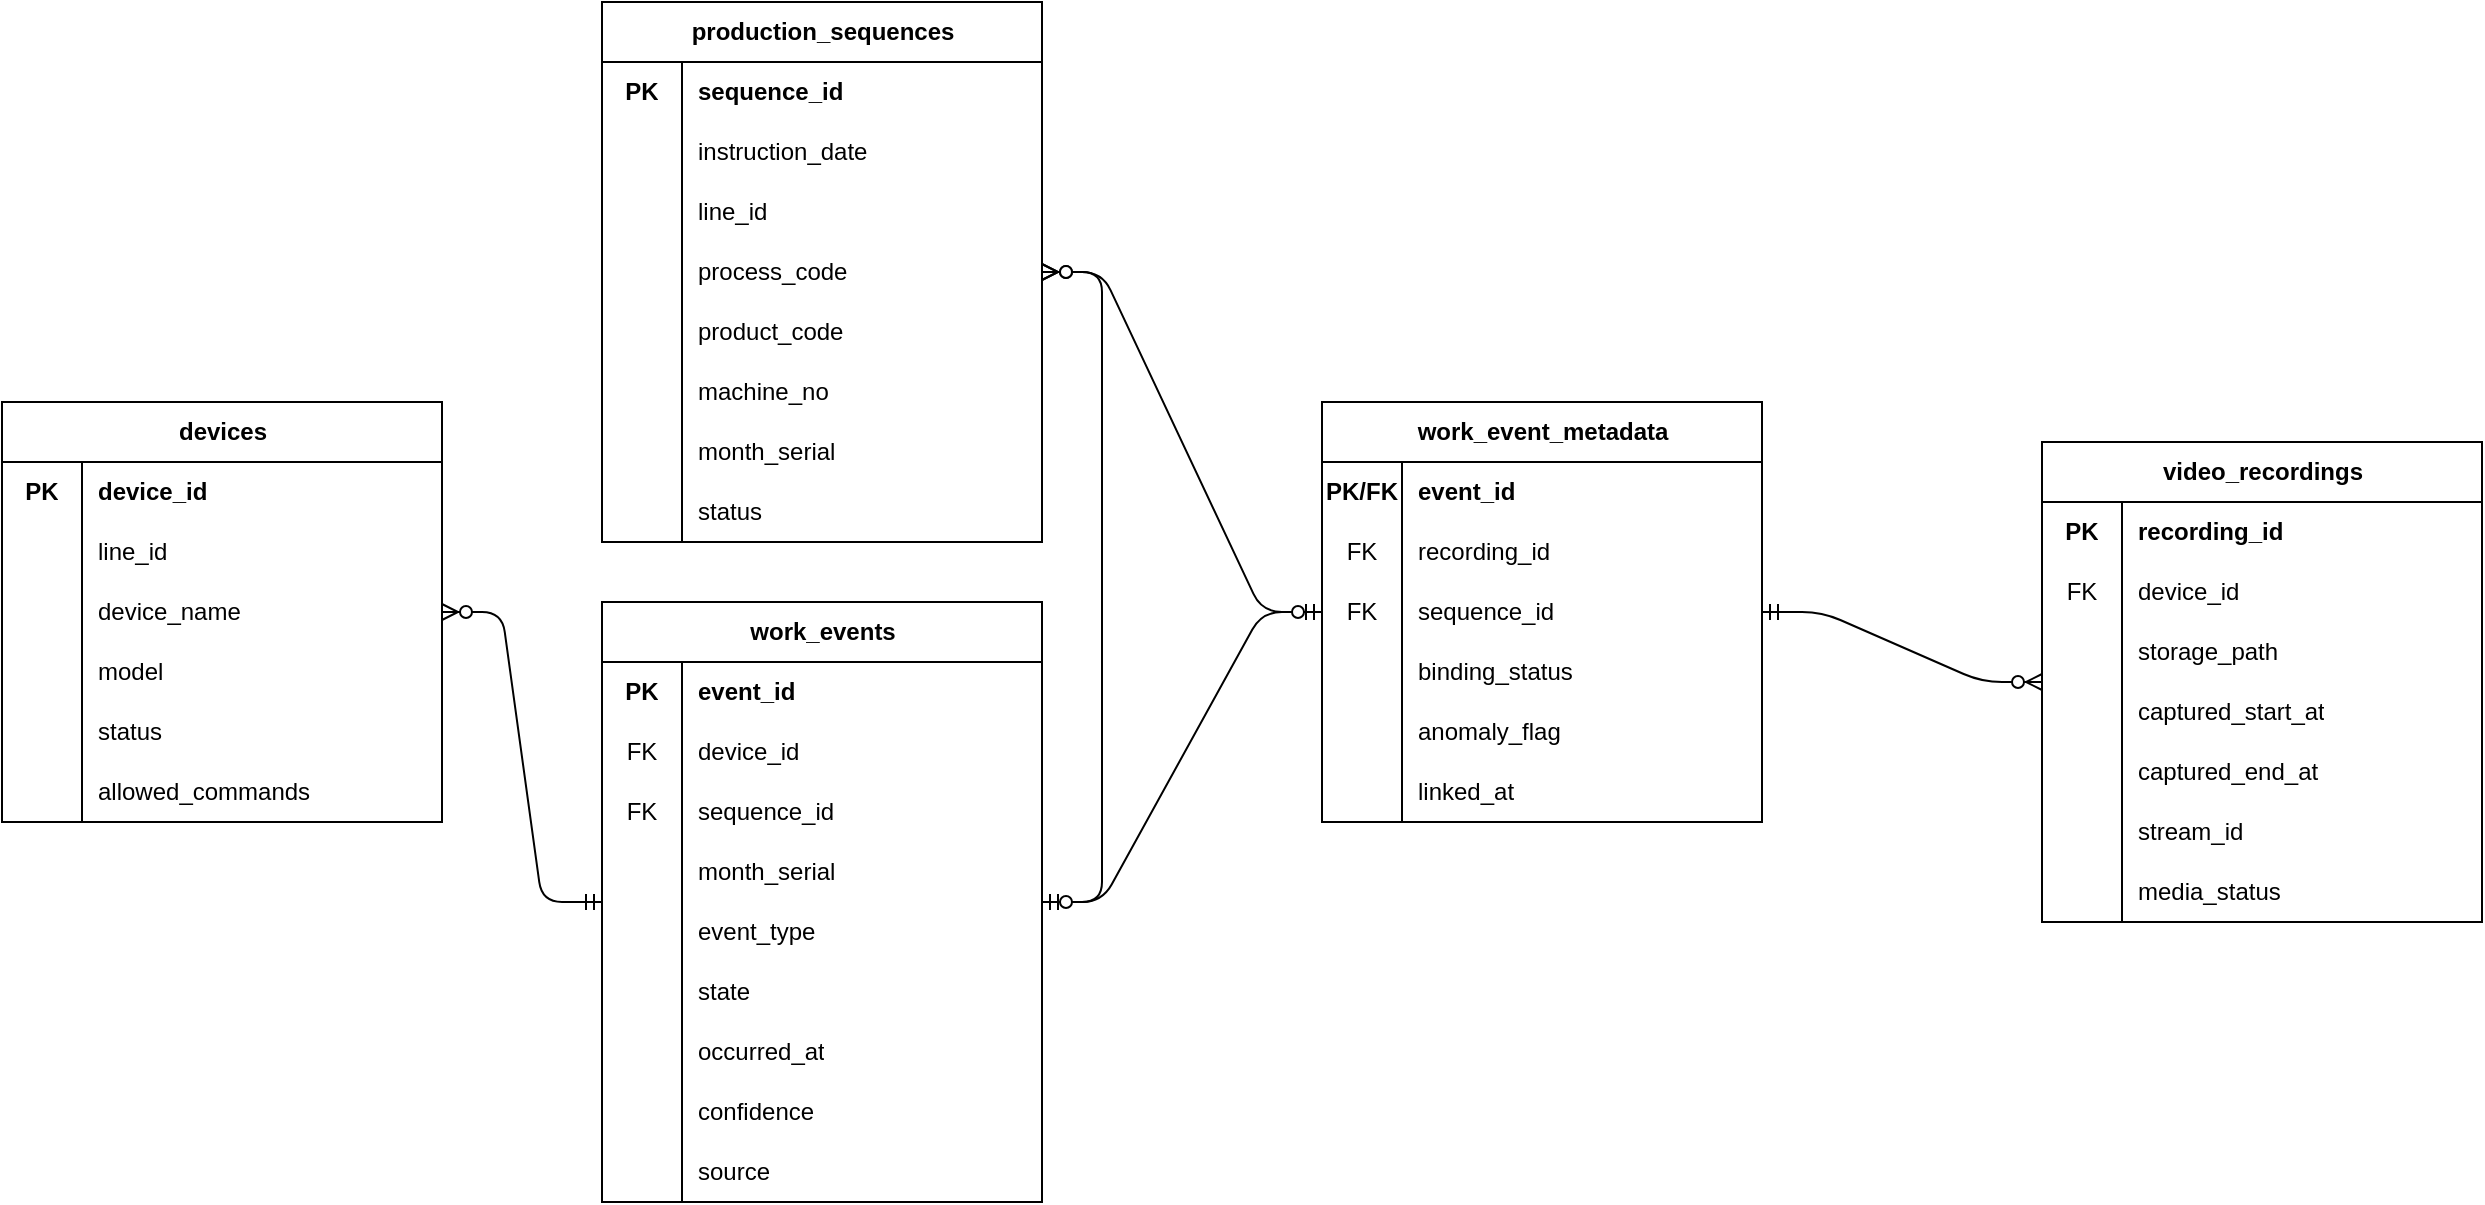 <?xml version="1.0" encoding="UTF-8"?>
<mxfile version="21.7.5" editor="diagramly" type="device">
  <diagram id="-ocutPwVZ4mE1gF3Qy0z" name="ER Diagram">
    <mxGraphModel dx="1200" dy="800" grid="1" gridSize="10" guides="1" tooltips="1" connect="1" arrows="1" fold="1" page="1" pageScale="1" pageWidth="1169" pageHeight="827" math="0" shadow="0">
      <root>
        <mxCell id="0" />
        <mxCell id="1" parent="0" />
        <mxCell id="c2" value="devices" style="shape=table;startSize=30;container=1;collapsible=1;childLayout=tableLayout;fixedRows=1;rowLines=0;fontStyle=1;align=center;resizeLast=1;html=1;" vertex="1" parent="1">
          <mxGeometry x="80" y="320" width="220" height="210" as="geometry">
            <mxRectangle x="80" y="320" width="90" height="30" as="alternateBounds" />
          </mxGeometry>
        </mxCell>
        <mxCell id="c3" value="" style="shape=tableRow;horizontal=0;startSize=0;swimlaneHead=0;swimlaneBody=0;fillColor=none;collapsible=0;dropTarget=0;points=[[0,0.5],[1,0.5]];portConstraint=eastwest;top=0;left=0;right=0;bottom=0;" vertex="1" parent="c2">
          <mxGeometry y="30" width="220" height="30" as="geometry" />
        </mxCell>
        <mxCell id="c4" value="PK" style="shape=partialRectangle;connectable=0;fillColor=none;top=0;left=0;bottom=0;right=0;fontStyle=1;overflow=hidden;whiteSpace=wrap;html=1;" vertex="1" parent="c3">
          <mxGeometry width="40" height="30" as="geometry" />
        </mxCell>
        <mxCell id="c5" value="device_id" style="shape=partialRectangle;connectable=0;fillColor=none;top=0;left=0;bottom=0;right=0;align=left;spacingLeft=6;fontStyle=1;overflow=hidden;whiteSpace=wrap;html=1;" vertex="1" parent="c3">
          <mxGeometry x="40" width="180" height="30" as="geometry" />
        </mxCell>
        <mxCell id="c6" value="" style="shape=tableRow;horizontal=0;startSize=0;swimlaneHead=0;swimlaneBody=0;fillColor=none;collapsible=0;dropTarget=0;points=[[0,0.5],[1,0.5]];portConstraint=eastwest;top=0;left=0;right=0;bottom=0;" vertex="1" parent="c2">
          <mxGeometry y="60" width="220" height="30" as="geometry" />
        </mxCell>
        <mxCell id="c7" value="" style="shape=partialRectangle;connectable=0;fillColor=none;top=0;left=0;bottom=0;right=0;overflow=hidden;whiteSpace=wrap;html=1;" vertex="1" parent="c6">
          <mxGeometry width="40" height="30" as="geometry" />
        </mxCell>
        <mxCell id="c8" value="line_id" style="shape=partialRectangle;connectable=0;fillColor=none;top=0;left=0;bottom=0;right=0;align=left;spacingLeft=6;overflow=hidden;whiteSpace=wrap;html=1;" vertex="1" parent="c6">
          <mxGeometry x="40" width="180" height="30" as="geometry" />
        </mxCell>
        <mxCell id="c9" value="" style="shape=tableRow;horizontal=0;startSize=0;swimlaneHead=0;swimlaneBody=0;fillColor=none;collapsible=0;dropTarget=0;points=[[0,0.5],[1,0.5]];portConstraint=eastwest;top=0;left=0;right=0;bottom=0;" vertex="1" parent="c2">
          <mxGeometry y="90" width="220" height="30" as="geometry" />
        </mxCell>
        <mxCell id="c10" value="" style="shape=partialRectangle;connectable=0;fillColor=none;top=0;left=0;bottom=0;right=0;overflow=hidden;whiteSpace=wrap;html=1;" vertex="1" parent="c9">
          <mxGeometry width="40" height="30" as="geometry" />
        </mxCell>
        <mxCell id="c11" value="device_name" style="shape=partialRectangle;connectable=0;fillColor=none;top=0;left=0;bottom=0;right=0;align=left;spacingLeft=6;overflow=hidden;whiteSpace=wrap;html=1;" vertex="1" parent="c9">
          <mxGeometry x="40" width="180" height="30" as="geometry" />
        </mxCell>
        <mxCell id="c12" value="" style="shape=tableRow;horizontal=0;startSize=0;swimlaneHead=0;swimlaneBody=0;fillColor=none;collapsible=0;dropTarget=0;points=[[0,0.5],[1,0.5]];portConstraint=eastwest;top=0;left=0;right=0;bottom=0;" vertex="1" parent="c2">
          <mxGeometry y="120" width="220" height="30" as="geometry" />
        </mxCell>
        <mxCell id="c13" value="" style="shape=partialRectangle;connectable=0;fillColor=none;top=0;left=0;bottom=0;right=0;overflow=hidden;whiteSpace=wrap;html=1;" vertex="1" parent="c12">
          <mxGeometry width="40" height="30" as="geometry" />
        </mxCell>
        <mxCell id="c14" value="model" style="shape=partialRectangle;connectable=0;fillColor=none;top=0;left=0;bottom=0;right=0;align=left;spacingLeft=6;overflow=hidden;whiteSpace=wrap;html=1;" vertex="1" parent="c12">
          <mxGeometry x="40" width="180" height="30" as="geometry" />
        </mxCell>
        <mxCell id="c15" value="" style="shape=tableRow;horizontal=0;startSize=0;swimlaneHead=0;swimlaneBody=0;fillColor=none;collapsible=0;dropTarget=0;points=[[0,0.5],[1,0.5]];portConstraint=eastwest;top=0;left=0;right=0;bottom=0;" vertex="1" parent="c2">
          <mxGeometry y="150" width="220" height="30" as="geometry" />
        </mxCell>
        <mxCell id="c16" value="" style="shape=partialRectangle;connectable=0;fillColor=none;top=0;left=0;bottom=0;right=0;overflow=hidden;whiteSpace=wrap;html=1;" vertex="1" parent="c15">
          <mxGeometry width="40" height="30" as="geometry" />
        </mxCell>
        <mxCell id="c17" value="status" style="shape=partialRectangle;connectable=0;fillColor=none;top=0;left=0;bottom=0;right=0;align=left;spacingLeft=6;overflow=hidden;whiteSpace=wrap;html=1;" vertex="1" parent="c15">
          <mxGeometry x="40" width="180" height="30" as="geometry" />
        </mxCell>
        <mxCell id="c18" value="" style="shape=tableRow;horizontal=0;startSize=0;swimlaneHead=0;swimlaneBody=0;fillColor=none;collapsible=0;dropTarget=0;points=[[0,0.5],[1,0.5]];portConstraint=eastwest;top=0;left=0;right=0;bottom=1;" vertex="1" parent="c2">
          <mxGeometry y="180" width="220" height="30" as="geometry" />
        </mxCell>
        <mxCell id="c19" value="" style="shape=partialRectangle;connectable=0;fillColor=none;top=0;left=0;bottom=0;right=0;overflow=hidden;whiteSpace=wrap;html=1;" vertex="1" parent="c18">
          <mxGeometry width="40" height="30" as="geometry" />
        </mxCell>
        <mxCell id="c20" value="allowed_commands" style="shape=partialRectangle;connectable=0;fillColor=none;top=0;left=0;bottom=0;right=0;align=left;spacingLeft=6;overflow=hidden;whiteSpace=wrap;html=1;" vertex="1" parent="c18">
          <mxGeometry x="40" width="180" height="30" as="geometry" />
        </mxCell>
        <mxCell id="c21" value="production_sequences" style="shape=table;startSize=30;container=1;collapsible=1;childLayout=tableLayout;fixedRows=1;rowLines=0;fontStyle=1;align=center;resizeLast=1;html=1;" vertex="1" parent="1">
          <mxGeometry x="380" y="120" width="220" height="270" as="geometry">
            <mxRectangle x="380" y="120" width="90" height="30" as="alternateBounds" />
          </mxGeometry>
        </mxCell>
        <mxCell id="c22" value="" style="shape=tableRow;horizontal=0;startSize=0;swimlaneHead=0;swimlaneBody=0;fillColor=none;collapsible=0;dropTarget=0;points=[[0,0.5],[1,0.5]];portConstraint=eastwest;top=0;left=0;right=0;bottom=0;" vertex="1" parent="c21">
          <mxGeometry y="30" width="220" height="30" as="geometry" />
        </mxCell>
        <mxCell id="c23" value="PK" style="shape=partialRectangle;connectable=0;fillColor=none;top=0;left=0;bottom=0;right=0;fontStyle=1;overflow=hidden;whiteSpace=wrap;html=1;" vertex="1" parent="c22">
          <mxGeometry width="40" height="30" as="geometry" />
        </mxCell>
        <mxCell id="c24" value="sequence_id" style="shape=partialRectangle;connectable=0;fillColor=none;top=0;left=0;bottom=0;right=0;align=left;spacingLeft=6;fontStyle=1;overflow=hidden;whiteSpace=wrap;html=1;" vertex="1" parent="c22">
          <mxGeometry x="40" width="180" height="30" as="geometry" />
        </mxCell>
        <mxCell id="c25" value="" style="shape=tableRow;horizontal=0;startSize=0;swimlaneHead=0;swimlaneBody=0;fillColor=none;collapsible=0;dropTarget=0;points=[[0,0.5],[1,0.5]];portConstraint=eastwest;top=0;left=0;right=0;bottom=0;" vertex="1" parent="c21">
          <mxGeometry y="60" width="220" height="30" as="geometry" />
        </mxCell>
        <mxCell id="c26" value="" style="shape=partialRectangle;connectable=0;fillColor=none;top=0;left=0;bottom=0;right=0;overflow=hidden;whiteSpace=wrap;html=1;" vertex="1" parent="c25">
          <mxGeometry width="40" height="30" as="geometry" />
        </mxCell>
        <mxCell id="c27" value="instruction_date" style="shape=partialRectangle;connectable=0;fillColor=none;top=0;left=0;bottom=0;right=0;align=left;spacingLeft=6;overflow=hidden;whiteSpace=wrap;html=1;" vertex="1" parent="c25">
          <mxGeometry x="40" width="180" height="30" as="geometry" />
        </mxCell>
        <mxCell id="c28" value="" style="shape=tableRow;horizontal=0;startSize=0;swimlaneHead=0;swimlaneBody=0;fillColor=none;collapsible=0;dropTarget=0;points=[[0,0.5],[1,0.5]];portConstraint=eastwest;top=0;left=0;right=0;bottom=0;" vertex="1" parent="c21">
          <mxGeometry y="90" width="220" height="30" as="geometry" />
        </mxCell>
        <mxCell id="c29" value="" style="shape=partialRectangle;connectable=0;fillColor=none;top=0;left=0;bottom=0;right=0;overflow=hidden;whiteSpace=wrap;html=1;" vertex="1" parent="c28">
          <mxGeometry width="40" height="30" as="geometry" />
        </mxCell>
        <mxCell id="c30" value="line_id" style="shape=partialRectangle;connectable=0;fillColor=none;top=0;left=0;bottom=0;right=0;align=left;spacingLeft=6;overflow=hidden;whiteSpace=wrap;html=1;" vertex="1" parent="c28">
          <mxGeometry x="40" width="180" height="30" as="geometry" />
        </mxCell>
        <mxCell id="c31" value="" style="shape=tableRow;horizontal=0;startSize=0;swimlaneHead=0;swimlaneBody=0;fillColor=none;collapsible=0;dropTarget=0;points=[[0,0.5],[1,0.5]];portConstraint=eastwest;top=0;left=0;right=0;bottom=0;" vertex="1" parent="c21">
          <mxGeometry y="120" width="220" height="30" as="geometry" />
        </mxCell>
        <mxCell id="c32" value="" style="shape=partialRectangle;connectable=0;fillColor=none;top=0;left=0;bottom=0;right=0;overflow=hidden;whiteSpace=wrap;html=1;" vertex="1" parent="c31">
          <mxGeometry width="40" height="30" as="geometry" />
        </mxCell>
        <mxCell id="c33" value="process_code" style="shape=partialRectangle;connectable=0;fillColor=none;top=0;left=0;bottom=0;right=0;align=left;spacingLeft=6;overflow=hidden;whiteSpace=wrap;html=1;" vertex="1" parent="c31">
          <mxGeometry x="40" width="180" height="30" as="geometry" />
        </mxCell>
        <mxCell id="c34" value="" style="shape=tableRow;horizontal=0;startSize=0;swimlaneHead=0;swimlaneBody=0;fillColor=none;collapsible=0;dropTarget=0;points=[[0,0.5],[1,0.5]];portConstraint=eastwest;top=0;left=0;right=0;bottom=0;" vertex="1" parent="c21">
          <mxGeometry y="150" width="220" height="30" as="geometry" />
        </mxCell>
        <mxCell id="c35" value="" style="shape=partialRectangle;connectable=0;fillColor=none;top=0;left=0;bottom=0;right=0;overflow=hidden;whiteSpace=wrap;html=1;" vertex="1" parent="c34">
          <mxGeometry width="40" height="30" as="geometry" />
        </mxCell>
        <mxCell id="c36" value="product_code" style="shape=partialRectangle;connectable=0;fillColor=none;top=0;left=0;bottom=0;right=0;align=left;spacingLeft=6;overflow=hidden;whiteSpace=wrap;html=1;" vertex="1" parent="c34">
          <mxGeometry x="40" width="180" height="30" as="geometry" />
        </mxCell>
        <mxCell id="c37" value="" style="shape=tableRow;horizontal=0;startSize=0;swimlaneHead=0;swimlaneBody=0;fillColor=none;collapsible=0;dropTarget=0;points=[[0,0.5],[1,0.5]];portConstraint=eastwest;top=0;left=0;right=0;bottom=0;" vertex="1" parent="c21">
          <mxGeometry y="180" width="220" height="30" as="geometry" />
        </mxCell>
        <mxCell id="c38" value="" style="shape=partialRectangle;connectable=0;fillColor=none;top=0;left=0;bottom=0;right=0;overflow=hidden;whiteSpace=wrap;html=1;" vertex="1" parent="c37">
          <mxGeometry width="40" height="30" as="geometry" />
        </mxCell>
        <mxCell id="c39" value="machine_no" style="shape=partialRectangle;connectable=0;fillColor=none;top=0;left=0;bottom=0;right=0;align=left;spacingLeft=6;overflow=hidden;whiteSpace=wrap;html=1;" vertex="1" parent="c37">
          <mxGeometry x="40" width="180" height="30" as="geometry" />
        </mxCell>
        <mxCell id="c40" value="" style="shape=tableRow;horizontal=0;startSize=0;swimlaneHead=0;swimlaneBody=0;fillColor=none;collapsible=0;dropTarget=0;points=[[0,0.5],[1,0.5]];portConstraint=eastwest;top=0;left=0;right=0;bottom=0;" vertex="1" parent="c21">
          <mxGeometry y="210" width="220" height="30" as="geometry" />
        </mxCell>
        <mxCell id="c41" value="" style="shape=partialRectangle;connectable=0;fillColor=none;top=0;left=0;bottom=0;right=0;overflow=hidden;whiteSpace=wrap;html=1;" vertex="1" parent="c40">
          <mxGeometry width="40" height="30" as="geometry" />
        </mxCell>
        <mxCell id="c42" value="month_serial" style="shape=partialRectangle;connectable=0;fillColor=none;top=0;left=0;bottom=0;right=0;align=left;spacingLeft=6;overflow=hidden;whiteSpace=wrap;html=1;" vertex="1" parent="c40">
          <mxGeometry x="40" width="180" height="30" as="geometry" />
        </mxCell>
        <mxCell id="c43" value="" style="shape=tableRow;horizontal=0;startSize=0;swimlaneHead=0;swimlaneBody=0;fillColor=none;collapsible=0;dropTarget=0;points=[[0,0.5],[1,0.5]];portConstraint=eastwest;top=0;left=0;right=0;bottom=1;" vertex="1" parent="c21">
          <mxGeometry y="240" width="220" height="30" as="geometry" />
        </mxCell>
        <mxCell id="c44" value="" style="shape=partialRectangle;connectable=0;fillColor=none;top=0;left=0;bottom=0;right=0;overflow=hidden;whiteSpace=wrap;html=1;" vertex="1" parent="c43">
          <mxGeometry width="40" height="30" as="geometry" />
        </mxCell>
        <mxCell id="c45" value="status" style="shape=partialRectangle;connectable=0;fillColor=none;top=0;left=0;bottom=0;right=0;align=left;spacingLeft=6;overflow=hidden;whiteSpace=wrap;html=1;" vertex="1" parent="c43">
          <mxGeometry x="40" width="180" height="30" as="geometry" />
        </mxCell>
        <mxCell id="c46" value="work_events" style="shape=table;startSize=30;container=1;collapsible=1;childLayout=tableLayout;fixedRows=1;rowLines=0;fontStyle=1;align=center;resizeLast=1;html=1;" vertex="1" parent="1">
          <mxGeometry x="380" y="420" width="220" height="300" as="geometry">
            <mxRectangle x="380" y="420" width="90" height="30" as="alternateBounds" />
          </mxGeometry>
        </mxCell>
        <mxCell id="c47" value="" style="shape=tableRow;horizontal=0;startSize=0;swimlaneHead=0;swimlaneBody=0;fillColor=none;collapsible=0;dropTarget=0;points=[[0,0.5],[1,0.5]];portConstraint=eastwest;top=0;left=0;right=0;bottom=0;" vertex="1" parent="c46">
          <mxGeometry y="30" width="220" height="30" as="geometry" />
        </mxCell>
        <mxCell id="c48" value="PK" style="shape=partialRectangle;connectable=0;fillColor=none;top=0;left=0;bottom=0;right=0;fontStyle=1;overflow=hidden;whiteSpace=wrap;html=1;" vertex="1" parent="c47">
          <mxGeometry width="40" height="30" as="geometry" />
        </mxCell>
        <mxCell id="c49" value="event_id" style="shape=partialRectangle;connectable=0;fillColor=none;top=0;left=0;bottom=0;right=0;align=left;spacingLeft=6;fontStyle=1;overflow=hidden;whiteSpace=wrap;html=1;" vertex="1" parent="c47">
          <mxGeometry x="40" width="180" height="30" as="geometry" />
        </mxCell>
        <mxCell id="c50" value="" style="shape=tableRow;horizontal=0;startSize=0;swimlaneHead=0;swimlaneBody=0;fillColor=none;collapsible=0;dropTarget=0;points=[[0,0.5],[1,0.5]];portConstraint=eastwest;top=0;left=0;right=0;bottom=0;" vertex="1" parent="c46">
          <mxGeometry y="60" width="220" height="30" as="geometry" />
        </mxCell>
        <mxCell id="c51" value="FK" style="shape=partialRectangle;connectable=0;fillColor=none;top=0;left=0;bottom=0;right=0;overflow=hidden;whiteSpace=wrap;html=1;" vertex="1" parent="c50">
          <mxGeometry width="40" height="30" as="geometry" />
        </mxCell>
        <mxCell id="c52" value="device_id" style="shape=partialRectangle;connectable=0;fillColor=none;top=0;left=0;bottom=0;right=0;align=left;spacingLeft=6;overflow=hidden;whiteSpace=wrap;html=1;" vertex="1" parent="c50">
          <mxGeometry x="40" width="180" height="30" as="geometry" />
        </mxCell>
        <mxCell id="c53" value="" style="shape=tableRow;horizontal=0;startSize=0;swimlaneHead=0;swimlaneBody=0;fillColor=none;collapsible=0;dropTarget=0;points=[[0,0.5],[1,0.5]];portConstraint=eastwest;top=0;left=0;right=0;bottom=0;" vertex="1" parent="c46">
          <mxGeometry y="90" width="220" height="30" as="geometry" />
        </mxCell>
        <mxCell id="c54" value="FK" style="shape=partialRectangle;connectable=0;fillColor=none;top=0;left=0;bottom=0;right=0;overflow=hidden;whiteSpace=wrap;html=1;" vertex="1" parent="c53">
          <mxGeometry width="40" height="30" as="geometry" />
        </mxCell>
        <mxCell id="c55" value="sequence_id" style="shape=partialRectangle;connectable=0;fillColor=none;top=0;left=0;bottom=0;right=0;align=left;spacingLeft=6;overflow=hidden;whiteSpace=wrap;html=1;" vertex="1" parent="c53">
          <mxGeometry x="40" width="180" height="30" as="geometry" />
        </mxCell>
        <mxCell id="c56" value="" style="shape=tableRow;horizontal=0;startSize=0;swimlaneHead=0;swimlaneBody=0;fillColor=none;collapsible=0;dropTarget=0;points=[[0,0.5],[1,0.5]];portConstraint=eastwest;top=0;left=0;right=0;bottom=0;" vertex="1" parent="c46">
          <mxGeometry y="120" width="220" height="30" as="geometry" />
        </mxCell>
        <mxCell id="c57" value="" style="shape=partialRectangle;connectable=0;fillColor=none;top=0;left=0;bottom=0;right=0;overflow=hidden;whiteSpace=wrap;html=1;" vertex="1" parent="c56">
          <mxGeometry width="40" height="30" as="geometry" />
        </mxCell>
        <mxCell id="c58" value="month_serial" style="shape=partialRectangle;connectable=0;fillColor=none;top=0;left=0;bottom=0;right=0;align=left;spacingLeft=6;overflow=hidden;whiteSpace=wrap;html=1;" vertex="1" parent="c56">
          <mxGeometry x="40" width="180" height="30" as="geometry" />
        </mxCell>
        <mxCell id="c59" value="" style="shape=tableRow;horizontal=0;startSize=0;swimlaneHead=0;swimlaneBody=0;fillColor=none;collapsible=0;dropTarget=0;points=[[0,0.5],[1,0.5]];portConstraint=eastwest;top=0;left=0;right=0;bottom=0;" vertex="1" parent="c46">
          <mxGeometry y="150" width="220" height="30" as="geometry" />
        </mxCell>
        <mxCell id="c60" value="" style="shape=partialRectangle;connectable=0;fillColor=none;top=0;left=0;bottom=0;right=0;overflow=hidden;whiteSpace=wrap;html=1;" vertex="1" parent="c59">
          <mxGeometry width="40" height="30" as="geometry" />
        </mxCell>
        <mxCell id="c61" value="event_type" style="shape=partialRectangle;connectable=0;fillColor=none;top=0;left=0;bottom=0;right=0;align=left;spacingLeft=6;overflow=hidden;whiteSpace=wrap;html=1;" vertex="1" parent="c59">
          <mxGeometry x="40" width="180" height="30" as="geometry" />
        </mxCell>
        <mxCell id="c62" value="" style="shape=tableRow;horizontal=0;startSize=0;swimlaneHead=0;swimlaneBody=0;fillColor=none;collapsible=0;dropTarget=0;points=[[0,0.5],[1,0.5]];portConstraint=eastwest;top=0;left=0;right=0;bottom=0;" vertex="1" parent="c46">
          <mxGeometry y="180" width="220" height="30" as="geometry" />
        </mxCell>
        <mxCell id="c63" value="" style="shape=partialRectangle;connectable=0;fillColor=none;top=0;left=0;bottom=0;right=0;overflow=hidden;whiteSpace=wrap;html=1;" vertex="1" parent="c62">
          <mxGeometry width="40" height="30" as="geometry" />
        </mxCell>
        <mxCell id="c64" value="state" style="shape=partialRectangle;connectable=0;fillColor=none;top=0;left=0;bottom=0;right=0;align=left;spacingLeft=6;overflow=hidden;whiteSpace=wrap;html=1;" vertex="1" parent="c62">
          <mxGeometry x="40" width="180" height="30" as="geometry" />
        </mxCell>
        <mxCell id="c65" value="" style="shape=tableRow;horizontal=0;startSize=0;swimlaneHead=0;swimlaneBody=0;fillColor=none;collapsible=0;dropTarget=0;points=[[0,0.5],[1,0.5]];portConstraint=eastwest;top=0;left=0;right=0;bottom=0;" vertex="1" parent="c46">
          <mxGeometry y="210" width="220" height="30" as="geometry" />
        </mxCell>
        <mxCell id="c66" value="" style="shape=partialRectangle;connectable=0;fillColor=none;top=0;left=0;bottom=0;right=0;overflow=hidden;whiteSpace=wrap;html=1;" vertex="1" parent="c65">
          <mxGeometry width="40" height="30" as="geometry" />
        </mxCell>
        <mxCell id="c67" value="occurred_at" style="shape=partialRectangle;connectable=0;fillColor=none;top=0;left=0;bottom=0;right=0;align=left;spacingLeft=6;overflow=hidden;whiteSpace=wrap;html=1;" vertex="1" parent="c65">
          <mxGeometry x="40" width="180" height="30" as="geometry" />
        </mxCell>
        <mxCell id="c68" value="" style="shape=tableRow;horizontal=0;startSize=0;swimlaneHead=0;swimlaneBody=0;fillColor=none;collapsible=0;dropTarget=0;points=[[0,0.5],[1,0.5]];portConstraint=eastwest;top=0;left=0;right=0;bottom=0;" vertex="1" parent="c46">
          <mxGeometry y="240" width="220" height="30" as="geometry" />
        </mxCell>
        <mxCell id="c69" value="" style="shape=partialRectangle;connectable=0;fillColor=none;top=0;left=0;bottom=0;right=0;overflow=hidden;whiteSpace=wrap;html=1;" vertex="1" parent="c68">
          <mxGeometry width="40" height="30" as="geometry" />
        </mxCell>
        <mxCell id="c70" value="confidence" style="shape=partialRectangle;connectable=0;fillColor=none;top=0;left=0;bottom=0;right=0;align=left;spacingLeft=6;overflow=hidden;whiteSpace=wrap;html=1;" vertex="1" parent="c68">
          <mxGeometry x="40" width="180" height="30" as="geometry" />
        </mxCell>
        <mxCell id="c71" value="" style="shape=tableRow;horizontal=0;startSize=0;swimlaneHead=0;swimlaneBody=0;fillColor=none;collapsible=0;dropTarget=0;points=[[0,0.5],[1,0.5]];portConstraint=eastwest;top=0;left=0;right=0;bottom=1;" vertex="1" parent="c46">
          <mxGeometry y="270" width="220" height="30" as="geometry" />
        </mxCell>
        <mxCell id="c72" value="" style="shape=partialRectangle;connectable=0;fillColor=none;top=0;left=0;bottom=0;right=0;overflow=hidden;whiteSpace=wrap;html=1;" vertex="1" parent="c71">
          <mxGeometry width="40" height="30" as="geometry" />
        </mxCell>
        <mxCell id="c73" value="source" style="shape=partialRectangle;connectable=0;fillColor=none;top=0;left=0;bottom=0;right=0;align=left;spacingLeft=6;overflow=hidden;whiteSpace=wrap;html=1;" vertex="1" parent="c71">
          <mxGeometry x="40" width="180" height="30" as="geometry" />
        </mxCell>
        <mxCell id="c74" value="work_event_metadata" style="shape=table;startSize=30;container=1;collapsible=1;childLayout=tableLayout;fixedRows=1;rowLines=0;fontStyle=1;align=center;resizeLast=1;html=1;" vertex="1" parent="1">
          <mxGeometry x="740" y="320" width="220" height="210" as="geometry">
            <mxRectangle x="740" y="320" width="90" height="30" as="alternateBounds" />
          </mxGeometry>
        </mxCell>
        <mxCell id="c75" value="" style="shape=tableRow;horizontal=0;startSize=0;swimlaneHead=0;swimlaneBody=0;fillColor=none;collapsible=0;dropTarget=0;points=[[0,0.5],[1,0.5]];portConstraint=eastwest;top=0;left=0;right=0;bottom=0;" vertex="1" parent="c74">
          <mxGeometry y="30" width="220" height="30" as="geometry" />
        </mxCell>
        <mxCell id="c76" value="PK/FK" style="shape=partialRectangle;connectable=0;fillColor=none;top=0;left=0;bottom=0;right=0;fontStyle=1;overflow=hidden;whiteSpace=wrap;html=1;" vertex="1" parent="c75">
          <mxGeometry width="40" height="30" as="geometry" />
        </mxCell>
        <mxCell id="c77" value="event_id" style="shape=partialRectangle;connectable=0;fillColor=none;top=0;left=0;bottom=0;right=0;align=left;spacingLeft=6;fontStyle=1;overflow=hidden;whiteSpace=wrap;html=1;" vertex="1" parent="c75">
          <mxGeometry x="40" width="180" height="30" as="geometry" />
        </mxCell>
        <mxCell id="c78" value="" style="shape=tableRow;horizontal=0;startSize=0;swimlaneHead=0;swimlaneBody=0;fillColor=none;collapsible=0;dropTarget=0;points=[[0,0.5],[1,0.5]];portConstraint=eastwest;top=0;left=0;right=0;bottom=0;" vertex="1" parent="c74">
          <mxGeometry y="60" width="220" height="30" as="geometry" />
        </mxCell>
        <mxCell id="c79" value="FK" style="shape=partialRectangle;connectable=0;fillColor=none;top=0;left=0;bottom=0;right=0;overflow=hidden;whiteSpace=wrap;html=1;" vertex="1" parent="c78">
          <mxGeometry width="40" height="30" as="geometry" />
        </mxCell>
        <mxCell id="c80" value="recording_id" style="shape=partialRectangle;connectable=0;fillColor=none;top=0;left=0;bottom=0;right=0;align=left;spacingLeft=6;overflow=hidden;whiteSpace=wrap;html=1;" vertex="1" parent="c78">
          <mxGeometry x="40" width="180" height="30" as="geometry" />
        </mxCell>
        <mxCell id="c81" value="" style="shape=tableRow;horizontal=0;startSize=0;swimlaneHead=0;swimlaneBody=0;fillColor=none;collapsible=0;dropTarget=0;points=[[0,0.5],[1,0.5]];portConstraint=eastwest;top=0;left=0;right=0;bottom=0;" vertex="1" parent="c74">
          <mxGeometry y="90" width="220" height="30" as="geometry" />
        </mxCell>
        <mxCell id="c82" value="FK" style="shape=partialRectangle;connectable=0;fillColor=none;top=0;left=0;bottom=0;right=0;overflow=hidden;whiteSpace=wrap;html=1;" vertex="1" parent="c81">
          <mxGeometry width="40" height="30" as="geometry" />
        </mxCell>
        <mxCell id="c83" value="sequence_id" style="shape=partialRectangle;connectable=0;fillColor=none;top=0;left=0;bottom=0;right=0;align=left;spacingLeft=6;overflow=hidden;whiteSpace=wrap;html=1;" vertex="1" parent="c81">
          <mxGeometry x="40" width="180" height="30" as="geometry" />
        </mxCell>
        <mxCell id="c84" value="" style="shape=tableRow;horizontal=0;startSize=0;swimlaneHead=0;swimlaneBody=0;fillColor=none;collapsible=0;dropTarget=0;points=[[0,0.5],[1,0.5]];portConstraint=eastwest;top=0;left=0;right=0;bottom=0;" vertex="1" parent="c74">
          <mxGeometry y="120" width="220" height="30" as="geometry" />
        </mxCell>
        <mxCell id="c85" value="" style="shape=partialRectangle;connectable=0;fillColor=none;top=0;left=0;bottom=0;right=0;overflow=hidden;whiteSpace=wrap;html=1;" vertex="1" parent="c84">
          <mxGeometry width="40" height="30" as="geometry" />
        </mxCell>
        <mxCell id="c86" value="binding_status" style="shape=partialRectangle;connectable=0;fillColor=none;top=0;left=0;bottom=0;right=0;align=left;spacingLeft=6;overflow=hidden;whiteSpace=wrap;html=1;" vertex="1" parent="c84">
          <mxGeometry x="40" width="180" height="30" as="geometry" />
        </mxCell>
        <mxCell id="c87" value="" style="shape=tableRow;horizontal=0;startSize=0;swimlaneHead=0;swimlaneBody=0;fillColor=none;collapsible=0;dropTarget=0;points=[[0,0.5],[1,0.5]];portConstraint=eastwest;top=0;left=0;right=0;bottom=0;" vertex="1" parent="c74">
          <mxGeometry y="150" width="220" height="30" as="geometry" />
        </mxCell>
        <mxCell id="c88" value="" style="shape=partialRectangle;connectable=0;fillColor=none;top=0;left=0;bottom=0;right=0;overflow=hidden;whiteSpace=wrap;html=1;" vertex="1" parent="c87">
          <mxGeometry width="40" height="30" as="geometry" />
        </mxCell>
        <mxCell id="c89" value="anomaly_flag" style="shape=partialRectangle;connectable=0;fillColor=none;top=0;left=0;bottom=0;right=0;align=left;spacingLeft=6;overflow=hidden;whiteSpace=wrap;html=1;" vertex="1" parent="c87">
          <mxGeometry x="40" width="180" height="30" as="geometry" />
        </mxCell>
        <mxCell id="c90" value="" style="shape=tableRow;horizontal=0;startSize=0;swimlaneHead=0;swimlaneBody=0;fillColor=none;collapsible=0;dropTarget=0;points=[[0,0.5],[1,0.5]];portConstraint=eastwest;top=0;left=0;right=0;bottom=1;" vertex="1" parent="c74">
          <mxGeometry y="180" width="220" height="30" as="geometry" />
        </mxCell>
        <mxCell id="c91" value="" style="shape=partialRectangle;connectable=0;fillColor=none;top=0;left=0;bottom=0;right=0;overflow=hidden;whiteSpace=wrap;html=1;" vertex="1" parent="c90">
          <mxGeometry width="40" height="30" as="geometry" />
        </mxCell>
        <mxCell id="c92" value="linked_at" style="shape=partialRectangle;connectable=0;fillColor=none;top=0;left=0;bottom=0;right=0;align=left;spacingLeft=6;overflow=hidden;whiteSpace=wrap;html=1;" vertex="1" parent="c90">
          <mxGeometry x="40" width="180" height="30" as="geometry" />
        </mxCell>
        <mxCell id="c93" value="video_recordings" style="shape=table;startSize=30;container=1;collapsible=1;childLayout=tableLayout;fixedRows=1;rowLines=0;fontStyle=1;align=center;resizeLast=1;html=1;" vertex="1" parent="1">
          <mxGeometry x="1100" y="340" width="220" height="240" as="geometry">
            <mxRectangle x="1100" y="340" width="90" height="30" as="alternateBounds" />
          </mxGeometry>
        </mxCell>
        <mxCell id="c94" value="" style="shape=tableRow;horizontal=0;startSize=0;swimlaneHead=0;swimlaneBody=0;fillColor=none;collapsible=0;dropTarget=0;points=[[0,0.5],[1,0.5]];portConstraint=eastwest;top=0;left=0;right=0;bottom=0;" vertex="1" parent="c93">
          <mxGeometry y="30" width="220" height="30" as="geometry" />
        </mxCell>
        <mxCell id="c95" value="PK" style="shape=partialRectangle;connectable=0;fillColor=none;top=0;left=0;bottom=0;right=0;fontStyle=1;overflow=hidden;whiteSpace=wrap;html=1;" vertex="1" parent="c94">
          <mxGeometry width="40" height="30" as="geometry" />
        </mxCell>
        <mxCell id="c96" value="recording_id" style="shape=partialRectangle;connectable=0;fillColor=none;top=0;left=0;bottom=0;right=0;align=left;spacingLeft=6;fontStyle=1;overflow=hidden;whiteSpace=wrap;html=1;" vertex="1" parent="c94">
          <mxGeometry x="40" width="180" height="30" as="geometry" />
        </mxCell>
        <mxCell id="c97" value="" style="shape=tableRow;horizontal=0;startSize=0;swimlaneHead=0;swimlaneBody=0;fillColor=none;collapsible=0;dropTarget=0;points=[[0,0.5],[1,0.5]];portConstraint=eastwest;top=0;left=0;right=0;bottom=0;" vertex="1" parent="c93">
          <mxGeometry y="60" width="220" height="30" as="geometry" />
        </mxCell>
        <mxCell id="c98" value="FK" style="shape=partialRectangle;connectable=0;fillColor=none;top=0;left=0;bottom=0;right=0;overflow=hidden;whiteSpace=wrap;html=1;" vertex="1" parent="c97">
          <mxGeometry width="40" height="30" as="geometry" />
        </mxCell>
        <mxCell id="c99" value="device_id" style="shape=partialRectangle;connectable=0;fillColor=none;top=0;left=0;bottom=0;right=0;align=left;spacingLeft=6;overflow=hidden;whiteSpace=wrap;html=1;" vertex="1" parent="c97">
          <mxGeometry x="40" width="180" height="30" as="geometry" />
        </mxCell>
        <mxCell id="c100" value="" style="shape=tableRow;horizontal=0;startSize=0;swimlaneHead=0;swimlaneBody=0;fillColor=none;collapsible=0;dropTarget=0;points=[[0,0.5],[1,0.5]];portConstraint=eastwest;top=0;left=0;right=0;bottom=0;" vertex="1" parent="c93">
          <mxGeometry y="90" width="220" height="30" as="geometry" />
        </mxCell>
        <mxCell id="c101" value="" style="shape=partialRectangle;connectable=0;fillColor=none;top=0;left=0;bottom=0;right=0;overflow=hidden;whiteSpace=wrap;html=1;" vertex="1" parent="c100">
          <mxGeometry width="40" height="30" as="geometry" />
        </mxCell>
        <mxCell id="c102" value="storage_path" style="shape=partialRectangle;connectable=0;fillColor=none;top=0;left=0;bottom=0;right=0;align=left;spacingLeft=6;overflow=hidden;whiteSpace=wrap;html=1;" vertex="1" parent="c100">
          <mxGeometry x="40" width="180" height="30" as="geometry" />
        </mxCell>
        <mxCell id="c103" value="" style="shape=tableRow;horizontal=0;startSize=0;swimlaneHead=0;swimlaneBody=0;fillColor=none;collapsible=0;dropTarget=0;points=[[0,0.5],[1,0.5]];portConstraint=eastwest;top=0;left=0;right=0;bottom=0;" vertex="1" parent="c93">
          <mxGeometry y="120" width="220" height="30" as="geometry" />
        </mxCell>
        <mxCell id="c104" value="" style="shape=partialRectangle;connectable=0;fillColor=none;top=0;left=0;bottom=0;right=0;overflow=hidden;whiteSpace=wrap;html=1;" vertex="1" parent="c103">
          <mxGeometry width="40" height="30" as="geometry" />
        </mxCell>
        <mxCell id="c105" value="captured_start_at" style="shape=partialRectangle;connectable=0;fillColor=none;top=0;left=0;bottom=0;right=0;align=left;spacingLeft=6;overflow=hidden;whiteSpace=wrap;html=1;" vertex="1" parent="c103">
          <mxGeometry x="40" width="180" height="30" as="geometry" />
        </mxCell>
        <mxCell id="c106" value="" style="shape=tableRow;horizontal=0;startSize=0;swimlaneHead=0;swimlaneBody=0;fillColor=none;collapsible=0;dropTarget=0;points=[[0,0.5],[1,0.5]];portConstraint=eastwest;top=0;left=0;right=0;bottom=0;" vertex="1" parent="c93">
          <mxGeometry y="150" width="220" height="30" as="geometry" />
        </mxCell>
        <mxCell id="c107" value="" style="shape=partialRectangle;connectable=0;fillColor=none;top=0;left=0;bottom=0;right=0;overflow=hidden;whiteSpace=wrap;html=1;" vertex="1" parent="c106">
          <mxGeometry width="40" height="30" as="geometry" />
        </mxCell>
        <mxCell id="c108" value="captured_end_at" style="shape=partialRectangle;connectable=0;fillColor=none;top=0;left=0;bottom=0;right=0;align=left;spacingLeft=6;overflow=hidden;whiteSpace=wrap;html=1;" vertex="1" parent="c106">
          <mxGeometry x="40" width="180" height="30" as="geometry" />
        </mxCell>
        <mxCell id="c109" value="" style="shape=tableRow;horizontal=0;startSize=0;swimlaneHead=0;swimlaneBody=0;fillColor=none;collapsible=0;dropTarget=0;points=[[0,0.5],[1,0.5]];portConstraint=eastwest;top=0;left=0;right=0;bottom=0;" vertex="1" parent="c93">
          <mxGeometry y="180" width="220" height="30" as="geometry" />
        </mxCell>
        <mxCell id="c110" value="" style="shape=partialRectangle;connectable=0;fillColor=none;top=0;left=0;bottom=0;right=0;overflow=hidden;whiteSpace=wrap;html=1;" vertex="1" parent="c109">
          <mxGeometry width="40" height="30" as="geometry" />
        </mxCell>
        <mxCell id="c111" value="stream_id" style="shape=partialRectangle;connectable=0;fillColor=none;top=0;left=0;bottom=0;right=0;align=left;spacingLeft=6;overflow=hidden;whiteSpace=wrap;html=1;" vertex="1" parent="c109">
          <mxGeometry x="40" width="180" height="30" as="geometry" />
        </mxCell>
        <mxCell id="c112" value="" style="shape=tableRow;horizontal=0;startSize=0;swimlaneHead=0;swimlaneBody=0;fillColor=none;collapsible=0;dropTarget=0;points=[[0,0.5],[1,0.5]];portConstraint=eastwest;top=0;left=0;right=0;bottom=1;" vertex="1" parent="c93">
          <mxGeometry y="210" width="220" height="30" as="geometry" />
        </mxCell>
        <mxCell id="c113" value="" style="shape=partialRectangle;connectable=0;fillColor=none;top=0;left=0;bottom=0;right=0;overflow=hidden;whiteSpace=wrap;html=1;" vertex="1" parent="c112">
          <mxGeometry width="40" height="30" as="geometry" />
        </mxCell>
        <mxCell id="c114" value="media_status" style="shape=partialRectangle;connectable=0;fillColor=none;top=0;left=0;bottom=0;right=0;align=left;spacingLeft=6;overflow=hidden;whiteSpace=wrap;html=1;" vertex="1" parent="c112">
          <mxGeometry x="40" width="180" height="30" as="geometry" />
        </mxCell>
        <mxCell id="c115" value="" style="edgeStyle=entityRelationEdgeStyle;fontSize=12;html=1;startArrow=ERzeroToMany;startFill=1;endArrow=ERmandOne;" edge="1" parent="1" source="c2" target="c46">
          <mxGeometry relative="1" as="geometry" />
        </mxCell>
        <mxCell id="c116" value="" style="edgeStyle=entityRelationEdgeStyle;fontSize=12;html=1;startArrow=ERzeroToMany;startFill=1;endArrow=ERmandOne;" edge="1" parent="1" source="c21" target="c46">
          <mxGeometry relative="1" as="geometry" />
        </mxCell>
        <mxCell id="c117" value="" style="edgeStyle=entityRelationEdgeStyle;fontSize=12;html=1;startArrow=ERzeroToOne;startFill=1;endArrow=ERmandOne;" edge="1" parent="1" source="c46" target="c74">
          <mxGeometry relative="1" as="geometry" />
        </mxCell>
        <mxCell id="c118" value="" style="edgeStyle=entityRelationEdgeStyle;fontSize=12;html=1;startArrow=ERzeroToMany;startFill=1;endArrow=ERmandOne;" edge="1" parent="1" source="c93" target="c74">
          <mxGeometry relative="1" as="geometry" />
        </mxCell>
        <mxCell id="c119" value="" style="edgeStyle=entityRelationEdgeStyle;fontSize=12;html=1;startArrow=ERzeroToMany;startFill=1;endArrow=ERzeroToOne;endFill=1;" edge="1" parent="1" source="c21" target="c74">
          <mxGeometry relative="1" as="geometry" />
        </mxCell>
      </root>
    </mxGraphModel>
  </diagram>
</mxfile>
